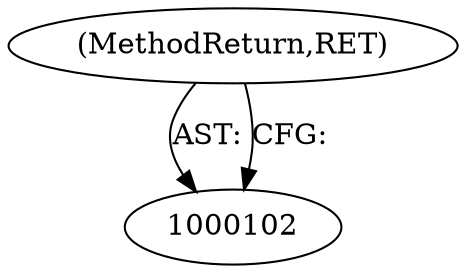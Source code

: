 digraph "0_Android_04839626ed859623901ebd3a5fd483982186b59d_101" {
"1000104" [label="(MethodReturn,RET)"];
"1000104" -> "1000102"  [label="AST: "];
"1000104" -> "1000102"  [label="CFG: "];
}
